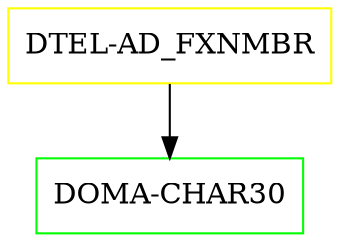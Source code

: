 digraph G {
  "DTEL-AD_FXNMBR" [shape=box,color=yellow];
  "DOMA-CHAR30" [shape=box,color=green,URL="./DOMA_CHAR30.html"];
  "DTEL-AD_FXNMBR" -> "DOMA-CHAR30";
}
